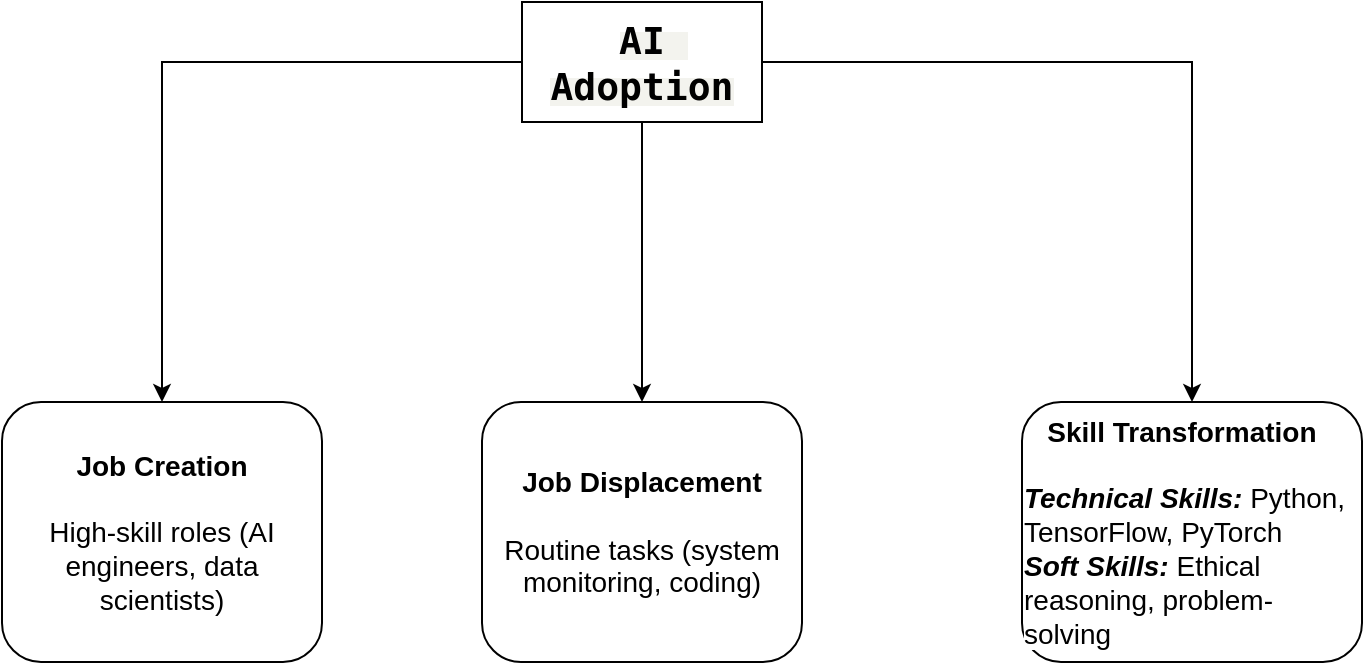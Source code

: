 <mxfile version="26.1.0">
  <diagram name="Page-1" id="IacC8B9xrQO_xWNSlJZE">
    <mxGraphModel dx="1434" dy="738" grid="1" gridSize="10" guides="1" tooltips="1" connect="1" arrows="1" fold="1" page="1" pageScale="1" pageWidth="850" pageHeight="1100" math="0" shadow="0">
      <root>
        <mxCell id="0" />
        <mxCell id="1" parent="0" />
        <mxCell id="oJzM18fqf7PEKHZ5dN-U-2" value="&lt;span style=&quot;font-family: berkeleyMono, &amp;quot;berkeleyMono Fallback&amp;quot;, ui-monospace, SFMono-Regular, monospace; text-align: right; white-space-collapse: preserve; background-color: oklch(0.963 0.007 106.523);&quot;&gt;&lt;font style=&quot;color: rgb(0, 0, 0); font-size: 19px;&quot;&gt;&lt;b&gt;AI Adoption&lt;/b&gt;&lt;/font&gt;&lt;/span&gt;" style="rounded=0;whiteSpace=wrap;html=1;" vertex="1" parent="1">
          <mxGeometry x="350" y="80" width="120" height="60" as="geometry" />
        </mxCell>
        <mxCell id="oJzM18fqf7PEKHZ5dN-U-3" value="&lt;div style=&quot;text-align: left;&quot;&gt;&lt;span style=&quot;color: light-dark(rgb(0, 0, 0), rgb(237, 237, 237)); font-size: 14px; text-align: right;&quot;&gt;&lt;b&gt;&amp;nbsp; &amp;nbsp;Skill Transformation&lt;/b&gt;&lt;/span&gt;&lt;/div&gt;&lt;div style=&quot;text-align: left;&quot;&gt;&lt;span style=&quot;color: light-dark(rgb(0, 0, 0), rgb(237, 237, 237)); font-size: 14px;&quot;&gt;&lt;b&gt;&lt;i&gt;&lt;br&gt;&lt;/i&gt;&lt;/b&gt;&lt;/span&gt;&lt;/div&gt;&lt;div style=&quot;text-align: left;&quot;&gt;&lt;span style=&quot;color: light-dark(rgb(0, 0, 0), rgb(237, 237, 237)); font-size: 14px; text-align: right;&quot;&gt; &lt;/span&gt;&lt;span style=&quot;color: light-dark(rgb(0, 0, 0), rgb(237, 237, 237)); font-size: 14px;&quot;&gt;&lt;b&gt;&lt;i&gt;Technical Skills:&lt;/i&gt;&lt;/b&gt; Python, TensorFlow, PyTorch&amp;nbsp;&lt;/span&gt;&lt;/div&gt;&lt;div style=&quot;text-align: left;&quot;&gt;&lt;font style=&quot;background-color: light-dark(#ffffff, var(--ge-dark-color, #121212)); font-size: 14px; color: rgb(0, 0, 0);&quot;&gt;&lt;span style=&quot;&quot;&gt;&lt;/span&gt;&lt;span style=&quot;&quot;&gt;&lt;b&gt;&lt;i&gt;Soft Skills:&lt;/i&gt;&lt;/b&gt; Ethical reasoning, problem-solving  &lt;/span&gt;&lt;/font&gt;&lt;/div&gt;" style="rounded=1;whiteSpace=wrap;html=1;" vertex="1" parent="1">
          <mxGeometry x="600" y="280" width="170" height="130" as="geometry" />
        </mxCell>
        <mxCell id="oJzM18fqf7PEKHZ5dN-U-4" value="&lt;span style=&quot;background-color: light-dark(#ffffff, var(--ge-dark-color, #121212));&quot;&gt;&lt;font style=&quot;color: rgb(0, 0, 0); font-size: 14px;&quot;&gt;&lt;span style=&quot;text-align: right;&quot;&gt;&lt;b&gt;Job Displacement&lt;/b&gt;&lt;/span&gt;&lt;/font&gt;&lt;/span&gt;&lt;div&gt;&lt;span style=&quot;background-color: light-dark(#ffffff, var(--ge-dark-color, #121212));&quot;&gt;&lt;font style=&quot;color: rgb(0, 0, 0); font-size: 14px;&quot;&gt;&lt;span style=&quot;text-align: right;&quot;&gt;&lt;br&gt;&lt;/span&gt;&lt;/font&gt;&lt;/span&gt;&lt;/div&gt;&lt;div&gt;&lt;span style=&quot;background-color: light-dark(#ffffff, var(--ge-dark-color, #121212));&quot;&gt;&lt;font style=&quot;color: rgb(0, 0, 0); font-size: 14px;&quot;&gt;&lt;span style=&quot;text-align: right;&quot;&gt; &lt;/span&gt;&lt;span style=&quot;text-align: right;&quot;&gt;Routine tasks (system monitoring, coding)&lt;/span&gt;&lt;/font&gt;&lt;/span&gt;&lt;/div&gt;" style="rounded=1;whiteSpace=wrap;html=1;" vertex="1" parent="1">
          <mxGeometry x="330" y="280" width="160" height="130" as="geometry" />
        </mxCell>
        <mxCell id="oJzM18fqf7PEKHZ5dN-U-5" value="&lt;span style=&quot;text-align: right; background-color: light-dark(#ffffff, var(--ge-dark-color, #121212));&quot;&gt;&lt;font style=&quot;color: rgb(0, 0, 0); font-size: 14px;&quot;&gt;&lt;b&gt;Job Creation&lt;/b&gt;&lt;/font&gt;&lt;/span&gt;&lt;div&gt;&lt;div style=&quot;text-align: right;&quot;&gt;&lt;span style=&quot;font-size: 14px;&quot;&gt;&lt;b&gt;&lt;br&gt;&lt;/b&gt;&lt;/span&gt;&lt;/div&gt;&lt;div&gt;&lt;font style=&quot;background-color: light-dark(#ffffff, var(--ge-dark-color, #121212)); color: rgb(0, 0, 0); font-size: 14px;&quot;&gt;&lt;span style=&quot;text-align: right;&quot;&gt;&lt;/span&gt;&lt;span style=&quot;text-align: right;&quot;&gt;High-skill roles (AI engineers, data scientists)&lt;/span&gt;&lt;/font&gt;&lt;/div&gt;&lt;/div&gt;" style="rounded=1;whiteSpace=wrap;html=1;" vertex="1" parent="1">
          <mxGeometry x="90" y="280" width="160" height="130" as="geometry" />
        </mxCell>
        <mxCell id="oJzM18fqf7PEKHZ5dN-U-6" value="" style="endArrow=classic;html=1;rounded=0;exitX=0;exitY=0.5;exitDx=0;exitDy=0;entryX=0.5;entryY=0;entryDx=0;entryDy=0;" edge="1" parent="1" source="oJzM18fqf7PEKHZ5dN-U-2" target="oJzM18fqf7PEKHZ5dN-U-5">
          <mxGeometry width="50" height="50" relative="1" as="geometry">
            <mxPoint x="400" y="410" as="sourcePoint" />
            <mxPoint x="170" y="190" as="targetPoint" />
            <Array as="points">
              <mxPoint x="170" y="110" />
            </Array>
          </mxGeometry>
        </mxCell>
        <mxCell id="oJzM18fqf7PEKHZ5dN-U-7" value="" style="endArrow=classic;html=1;rounded=0;exitX=0.5;exitY=1;exitDx=0;exitDy=0;entryX=0.5;entryY=0;entryDx=0;entryDy=0;" edge="1" parent="1" source="oJzM18fqf7PEKHZ5dN-U-2" target="oJzM18fqf7PEKHZ5dN-U-4">
          <mxGeometry width="50" height="50" relative="1" as="geometry">
            <mxPoint x="400" y="410" as="sourcePoint" />
            <mxPoint x="400" y="270" as="targetPoint" />
          </mxGeometry>
        </mxCell>
        <mxCell id="oJzM18fqf7PEKHZ5dN-U-8" value="" style="endArrow=classic;html=1;rounded=0;exitX=1;exitY=0.5;exitDx=0;exitDy=0;entryX=0.5;entryY=0;entryDx=0;entryDy=0;" edge="1" parent="1" source="oJzM18fqf7PEKHZ5dN-U-2" target="oJzM18fqf7PEKHZ5dN-U-3">
          <mxGeometry width="50" height="50" relative="1" as="geometry">
            <mxPoint x="400" y="410" as="sourcePoint" />
            <mxPoint x="450" y="360" as="targetPoint" />
            <Array as="points">
              <mxPoint x="685" y="110" />
            </Array>
          </mxGeometry>
        </mxCell>
      </root>
    </mxGraphModel>
  </diagram>
</mxfile>
